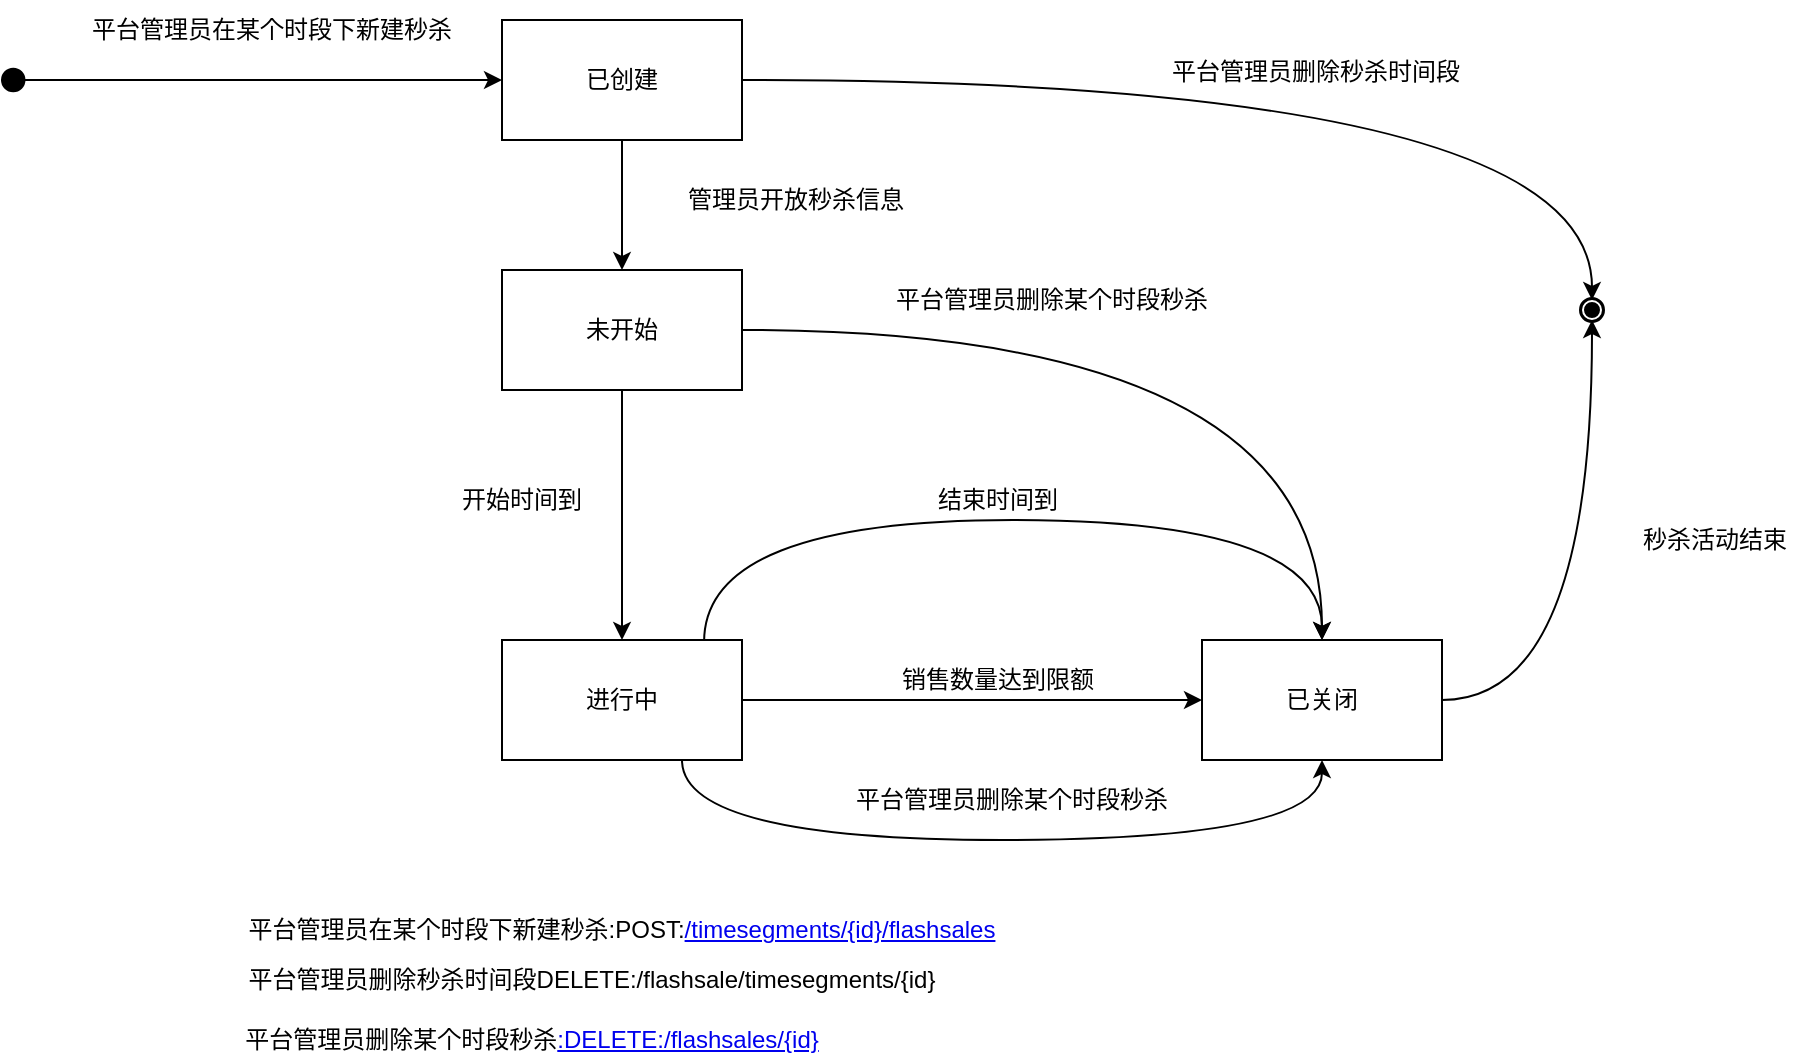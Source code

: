 <mxfile version="13.8.8" type="github">
  <diagram id="v563zlm0SLZjSlG3yGTz" name="Page-1">
    <mxGraphModel dx="1038" dy="587" grid="1" gridSize="10" guides="1" tooltips="1" connect="1" arrows="1" fold="1" page="1" pageScale="1" pageWidth="827" pageHeight="1169" math="0" shadow="0">
      <root>
        <mxCell id="0" />
        <mxCell id="1" parent="0" />
        <mxCell id="F_KAV1UvmDDsLSGFxsyZ-1" value="" style="shape=mxgraph.bpmn.shape;html=1;verticalLabelPosition=bottom;labelBackgroundColor=#ffffff;verticalAlign=top;align=center;perimeter=ellipsePerimeter;outlineConnect=0;outline=end;symbol=terminate;shadow=0;" vertex="1" parent="1">
          <mxGeometry x="880" y="160" width="10" height="10" as="geometry" />
        </mxCell>
        <mxCell id="F_KAV1UvmDDsLSGFxsyZ-2" style="edgeStyle=orthogonalEdgeStyle;rounded=0;orthogonalLoop=1;jettySize=auto;html=1;" edge="1" parent="1" source="F_KAV1UvmDDsLSGFxsyZ-3" target="F_KAV1UvmDDsLSGFxsyZ-21">
          <mxGeometry relative="1" as="geometry" />
        </mxCell>
        <mxCell id="F_KAV1UvmDDsLSGFxsyZ-3" value="" style="ellipse;whiteSpace=wrap;html=1;aspect=fixed;shadow=0;fillColor=#000000;" vertex="1" parent="1">
          <mxGeometry x="90" y="44.38" width="11.25" height="11.25" as="geometry" />
        </mxCell>
        <mxCell id="F_KAV1UvmDDsLSGFxsyZ-4" style="edgeStyle=orthogonalEdgeStyle;rounded=0;orthogonalLoop=1;jettySize=auto;html=1;" edge="1" parent="1" source="F_KAV1UvmDDsLSGFxsyZ-6" target="F_KAV1UvmDDsLSGFxsyZ-13">
          <mxGeometry relative="1" as="geometry" />
        </mxCell>
        <mxCell id="F_KAV1UvmDDsLSGFxsyZ-5" style="edgeStyle=orthogonalEdgeStyle;rounded=0;orthogonalLoop=1;jettySize=auto;html=1;curved=1;" edge="1" parent="1" source="F_KAV1UvmDDsLSGFxsyZ-6" target="F_KAV1UvmDDsLSGFxsyZ-8">
          <mxGeometry relative="1" as="geometry" />
        </mxCell>
        <mxCell id="F_KAV1UvmDDsLSGFxsyZ-6" value="未开始" style="rounded=0;whiteSpace=wrap;html=1;shadow=0;fillColor=#FFFFFF;" vertex="1" parent="1">
          <mxGeometry x="340" y="145" width="120" height="60" as="geometry" />
        </mxCell>
        <mxCell id="F_KAV1UvmDDsLSGFxsyZ-7" style="edgeStyle=orthogonalEdgeStyle;rounded=0;orthogonalLoop=1;jettySize=auto;html=1;curved=1;" edge="1" parent="1" source="F_KAV1UvmDDsLSGFxsyZ-8" target="F_KAV1UvmDDsLSGFxsyZ-1">
          <mxGeometry relative="1" as="geometry" />
        </mxCell>
        <mxCell id="F_KAV1UvmDDsLSGFxsyZ-8" value="已关闭" style="rounded=0;whiteSpace=wrap;html=1;shadow=0;fillColor=#FFFFFF;" vertex="1" parent="1">
          <mxGeometry x="690" y="330" width="120" height="60" as="geometry" />
        </mxCell>
        <mxCell id="F_KAV1UvmDDsLSGFxsyZ-9" value="&lt;span&gt;&lt;span&gt;平台管理员在某个时段下新建秒杀&lt;/span&gt;&lt;/span&gt;" style="text;html=1;strokeColor=none;fillColor=none;align=center;verticalAlign=middle;whiteSpace=wrap;rounded=0;shadow=0;" vertex="1" parent="1">
          <mxGeometry x="130" y="10" width="190" height="30" as="geometry" />
        </mxCell>
        <mxCell id="F_KAV1UvmDDsLSGFxsyZ-10" style="edgeStyle=orthogonalEdgeStyle;rounded=0;orthogonalLoop=1;jettySize=auto;html=1;curved=1;exitX=0.842;exitY=0.017;exitDx=0;exitDy=0;exitPerimeter=0;entryX=0.5;entryY=0;entryDx=0;entryDy=0;" edge="1" parent="1" source="F_KAV1UvmDDsLSGFxsyZ-13" target="F_KAV1UvmDDsLSGFxsyZ-8">
          <mxGeometry relative="1" as="geometry">
            <Array as="points">
              <mxPoint x="441" y="270" />
              <mxPoint x="750" y="270" />
            </Array>
          </mxGeometry>
        </mxCell>
        <mxCell id="F_KAV1UvmDDsLSGFxsyZ-11" style="edgeStyle=orthogonalEdgeStyle;rounded=0;orthogonalLoop=1;jettySize=auto;html=1;curved=1;exitX=0.75;exitY=1;exitDx=0;exitDy=0;" edge="1" parent="1" source="F_KAV1UvmDDsLSGFxsyZ-13" target="F_KAV1UvmDDsLSGFxsyZ-8">
          <mxGeometry relative="1" as="geometry">
            <Array as="points">
              <mxPoint x="430" y="430" />
              <mxPoint x="750" y="430" />
            </Array>
          </mxGeometry>
        </mxCell>
        <mxCell id="F_KAV1UvmDDsLSGFxsyZ-12" style="edgeStyle=orthogonalEdgeStyle;curved=1;rounded=0;orthogonalLoop=1;jettySize=auto;html=1;" edge="1" parent="1" source="F_KAV1UvmDDsLSGFxsyZ-13" target="F_KAV1UvmDDsLSGFxsyZ-8">
          <mxGeometry relative="1" as="geometry" />
        </mxCell>
        <mxCell id="F_KAV1UvmDDsLSGFxsyZ-13" value="进行中" style="rounded=0;whiteSpace=wrap;html=1;shadow=0;fillColor=#FFFFFF;" vertex="1" parent="1">
          <mxGeometry x="340" y="330" width="120" height="60" as="geometry" />
        </mxCell>
        <mxCell id="F_KAV1UvmDDsLSGFxsyZ-14" value="开始时间到" style="text;html=1;strokeColor=none;fillColor=none;align=center;verticalAlign=middle;whiteSpace=wrap;rounded=0;shadow=0;" vertex="1" parent="1">
          <mxGeometry x="310" y="250" width="80" height="20" as="geometry" />
        </mxCell>
        <mxCell id="F_KAV1UvmDDsLSGFxsyZ-15" value="结束时间到" style="text;html=1;strokeColor=none;fillColor=none;align=center;verticalAlign=middle;whiteSpace=wrap;rounded=0;shadow=0;" vertex="1" parent="1">
          <mxGeometry x="553" y="250" width="70" height="20" as="geometry" />
        </mxCell>
        <mxCell id="F_KAV1UvmDDsLSGFxsyZ-16" value="销售数量达到限额" style="text;html=1;strokeColor=none;fillColor=none;align=center;verticalAlign=middle;whiteSpace=wrap;rounded=0;shadow=0;" vertex="1" parent="1">
          <mxGeometry x="538" y="340" width="100" height="20" as="geometry" />
        </mxCell>
        <mxCell id="F_KAV1UvmDDsLSGFxsyZ-17" value="&lt;span&gt;&lt;span&gt;平台管理员删除某个时段秒杀&lt;/span&gt;&lt;/span&gt;" style="text;html=1;strokeColor=none;fillColor=none;align=center;verticalAlign=middle;whiteSpace=wrap;rounded=0;shadow=0;" vertex="1" parent="1">
          <mxGeometry x="530" y="150" width="170" height="20" as="geometry" />
        </mxCell>
        <mxCell id="F_KAV1UvmDDsLSGFxsyZ-18" value="秒杀活动结束" style="text;html=1;strokeColor=none;fillColor=none;align=center;verticalAlign=middle;whiteSpace=wrap;rounded=0;shadow=0;" vertex="1" parent="1">
          <mxGeometry x="900" y="270" width="93" height="20" as="geometry" />
        </mxCell>
        <mxCell id="F_KAV1UvmDDsLSGFxsyZ-20" style="edgeStyle=orthogonalEdgeStyle;rounded=0;orthogonalLoop=1;jettySize=auto;html=1;" edge="1" parent="1" source="F_KAV1UvmDDsLSGFxsyZ-21" target="F_KAV1UvmDDsLSGFxsyZ-6">
          <mxGeometry relative="1" as="geometry" />
        </mxCell>
        <mxCell id="F_KAV1UvmDDsLSGFxsyZ-29" style="edgeStyle=orthogonalEdgeStyle;rounded=0;orthogonalLoop=1;jettySize=auto;html=1;entryX=0.5;entryY=0;entryDx=0;entryDy=0;curved=1;" edge="1" parent="1" source="F_KAV1UvmDDsLSGFxsyZ-21" target="F_KAV1UvmDDsLSGFxsyZ-1">
          <mxGeometry relative="1" as="geometry" />
        </mxCell>
        <mxCell id="F_KAV1UvmDDsLSGFxsyZ-21" value="已创建" style="rounded=0;whiteSpace=wrap;html=1;" vertex="1" parent="1">
          <mxGeometry x="340" y="20" width="120" height="60" as="geometry" />
        </mxCell>
        <mxCell id="F_KAV1UvmDDsLSGFxsyZ-22" value="管理员开放秒杀信息" style="text;html=1;strokeColor=none;fillColor=none;align=center;verticalAlign=middle;whiteSpace=wrap;rounded=0;" vertex="1" parent="1">
          <mxGeometry x="414" y="100" width="146" height="20" as="geometry" />
        </mxCell>
        <mxCell id="F_KAV1UvmDDsLSGFxsyZ-25" value="&lt;span&gt;&lt;span&gt;平台管理员删除某个时段秒杀&lt;/span&gt;&lt;/span&gt;" style="text;html=1;strokeColor=none;fillColor=none;align=center;verticalAlign=middle;whiteSpace=wrap;rounded=0;shadow=0;" vertex="1" parent="1">
          <mxGeometry x="510" y="400" width="170" height="20" as="geometry" />
        </mxCell>
        <mxCell id="F_KAV1UvmDDsLSGFxsyZ-26" value="&lt;span&gt;&lt;span&gt;平台管理员在某个时段下新建秒杀:POST:&lt;/span&gt;&lt;/span&gt;&lt;span&gt;&lt;span&gt;&lt;span class=&quot;opblock-summary-method&quot;&gt;&lt;/span&gt;&lt;span class=&quot;opblock-summary-path&quot;&gt;&lt;a class=&quot;nostyle&quot;&gt;&lt;span&gt;​/timesegments​/{id}​/flashsales&lt;/span&gt;&lt;/a&gt;&lt;/span&gt;&lt;/span&gt;&lt;/span&gt;" style="text;html=1;strokeColor=none;fillColor=none;align=center;verticalAlign=middle;whiteSpace=wrap;rounded=0;shadow=0;" vertex="1" parent="1">
          <mxGeometry x="210" y="460" width="380" height="30" as="geometry" />
        </mxCell>
        <mxCell id="F_KAV1UvmDDsLSGFxsyZ-27" value="&lt;span&gt;&lt;span&gt;平台管理员删除某个时段秒杀&lt;/span&gt;&lt;/span&gt;&lt;span&gt;&lt;span&gt;&lt;span class=&quot;opblock-summary-method&quot;&gt;&lt;/span&gt;&lt;span class=&quot;opblock-summary-path&quot;&gt;&lt;a class=&quot;nostyle&quot;&gt;&lt;span&gt;​:DELETE:/flashsales​/{id}&lt;/span&gt;&lt;/a&gt;&lt;/span&gt;&lt;/span&gt;&lt;/span&gt;" style="text;html=1;strokeColor=none;fillColor=none;align=center;verticalAlign=middle;whiteSpace=wrap;rounded=0;shadow=0;" vertex="1" parent="1">
          <mxGeometry x="210" y="520" width="290" height="20" as="geometry" />
        </mxCell>
        <mxCell id="F_KAV1UvmDDsLSGFxsyZ-32" value="&lt;span&gt;&lt;span&gt;平台管理员删除秒杀时间段&lt;/span&gt;&lt;/span&gt;" style="text;html=1;strokeColor=none;fillColor=none;align=center;verticalAlign=middle;whiteSpace=wrap;rounded=0;" vertex="1" parent="1">
          <mxGeometry x="667" y="35.63" width="160" height="20" as="geometry" />
        </mxCell>
        <mxCell id="F_KAV1UvmDDsLSGFxsyZ-33" value="&lt;span&gt;&lt;span&gt;平台管理员删除秒杀时间段DELETE:/flashsale/timesegments/{id}&lt;/span&gt;&lt;/span&gt;" style="text;html=1;strokeColor=none;fillColor=none;align=center;verticalAlign=middle;whiteSpace=wrap;rounded=0;" vertex="1" parent="1">
          <mxGeometry x="210" y="490" width="350" height="20" as="geometry" />
        </mxCell>
      </root>
    </mxGraphModel>
  </diagram>
</mxfile>
